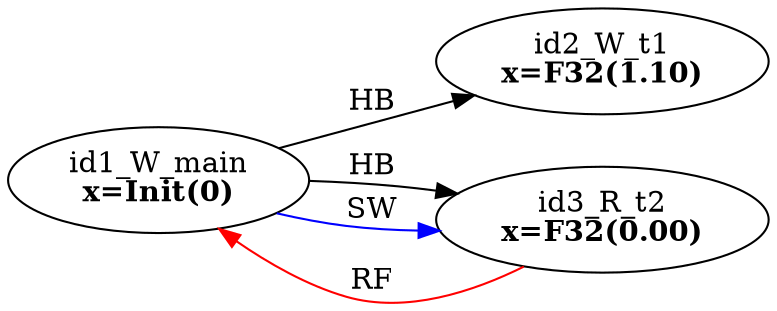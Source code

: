 digraph memory_model {
rankdir=LR;
splines=true; esep=0.5;
id1_W_main -> id2_W_t1 [label = "HB", color="black"];
id1_W_main -> id3_R_t2 [label = "HB", color="black"];
id3_R_t2 -> id1_W_main [label = "RF", color="red"];
id1_W_main -> id3_R_t2 [label = "SW", color="blue"];
id1_W_main [label=<id1_W_main<br/><B>x=Init(0)</B>>, pos="2.5,2!"]
id2_W_t1 [label=<id2_W_t1<br/><B>x=F32(1.10)</B>>, pos="0,0!"]
id3_R_t2 [label=<id3_R_t2<br/><B>x=F32(0.00)</B>>, pos="5,0!"]
}